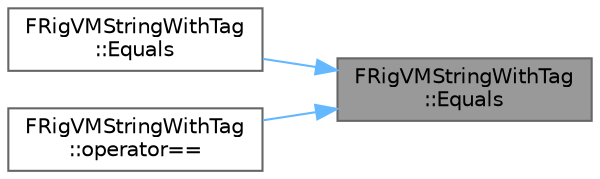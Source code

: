 digraph "FRigVMStringWithTag::Equals"
{
 // INTERACTIVE_SVG=YES
 // LATEX_PDF_SIZE
  bgcolor="transparent";
  edge [fontname=Helvetica,fontsize=10,labelfontname=Helvetica,labelfontsize=10];
  node [fontname=Helvetica,fontsize=10,shape=box,height=0.2,width=0.4];
  rankdir="RL";
  Node1 [id="Node000001",label="FRigVMStringWithTag\l::Equals",height=0.2,width=0.4,color="gray40", fillcolor="grey60", style="filled", fontcolor="black",tooltip=" "];
  Node1 -> Node2 [id="edge1_Node000001_Node000002",dir="back",color="steelblue1",style="solid",tooltip=" "];
  Node2 [id="Node000002",label="FRigVMStringWithTag\l::Equals",height=0.2,width=0.4,color="grey40", fillcolor="white", style="filled",URL="$d6/d4e/structFRigVMStringWithTag.html#aa6f6167a33cf934c67927ac1f2c3779d",tooltip=" "];
  Node1 -> Node3 [id="edge2_Node000001_Node000003",dir="back",color="steelblue1",style="solid",tooltip=" "];
  Node3 [id="Node000003",label="FRigVMStringWithTag\l::operator==",height=0.2,width=0.4,color="grey40", fillcolor="white", style="filled",URL="$d6/d4e/structFRigVMStringWithTag.html#acd080929cbe8e169cf8db50ca75cc329",tooltip=" "];
}
